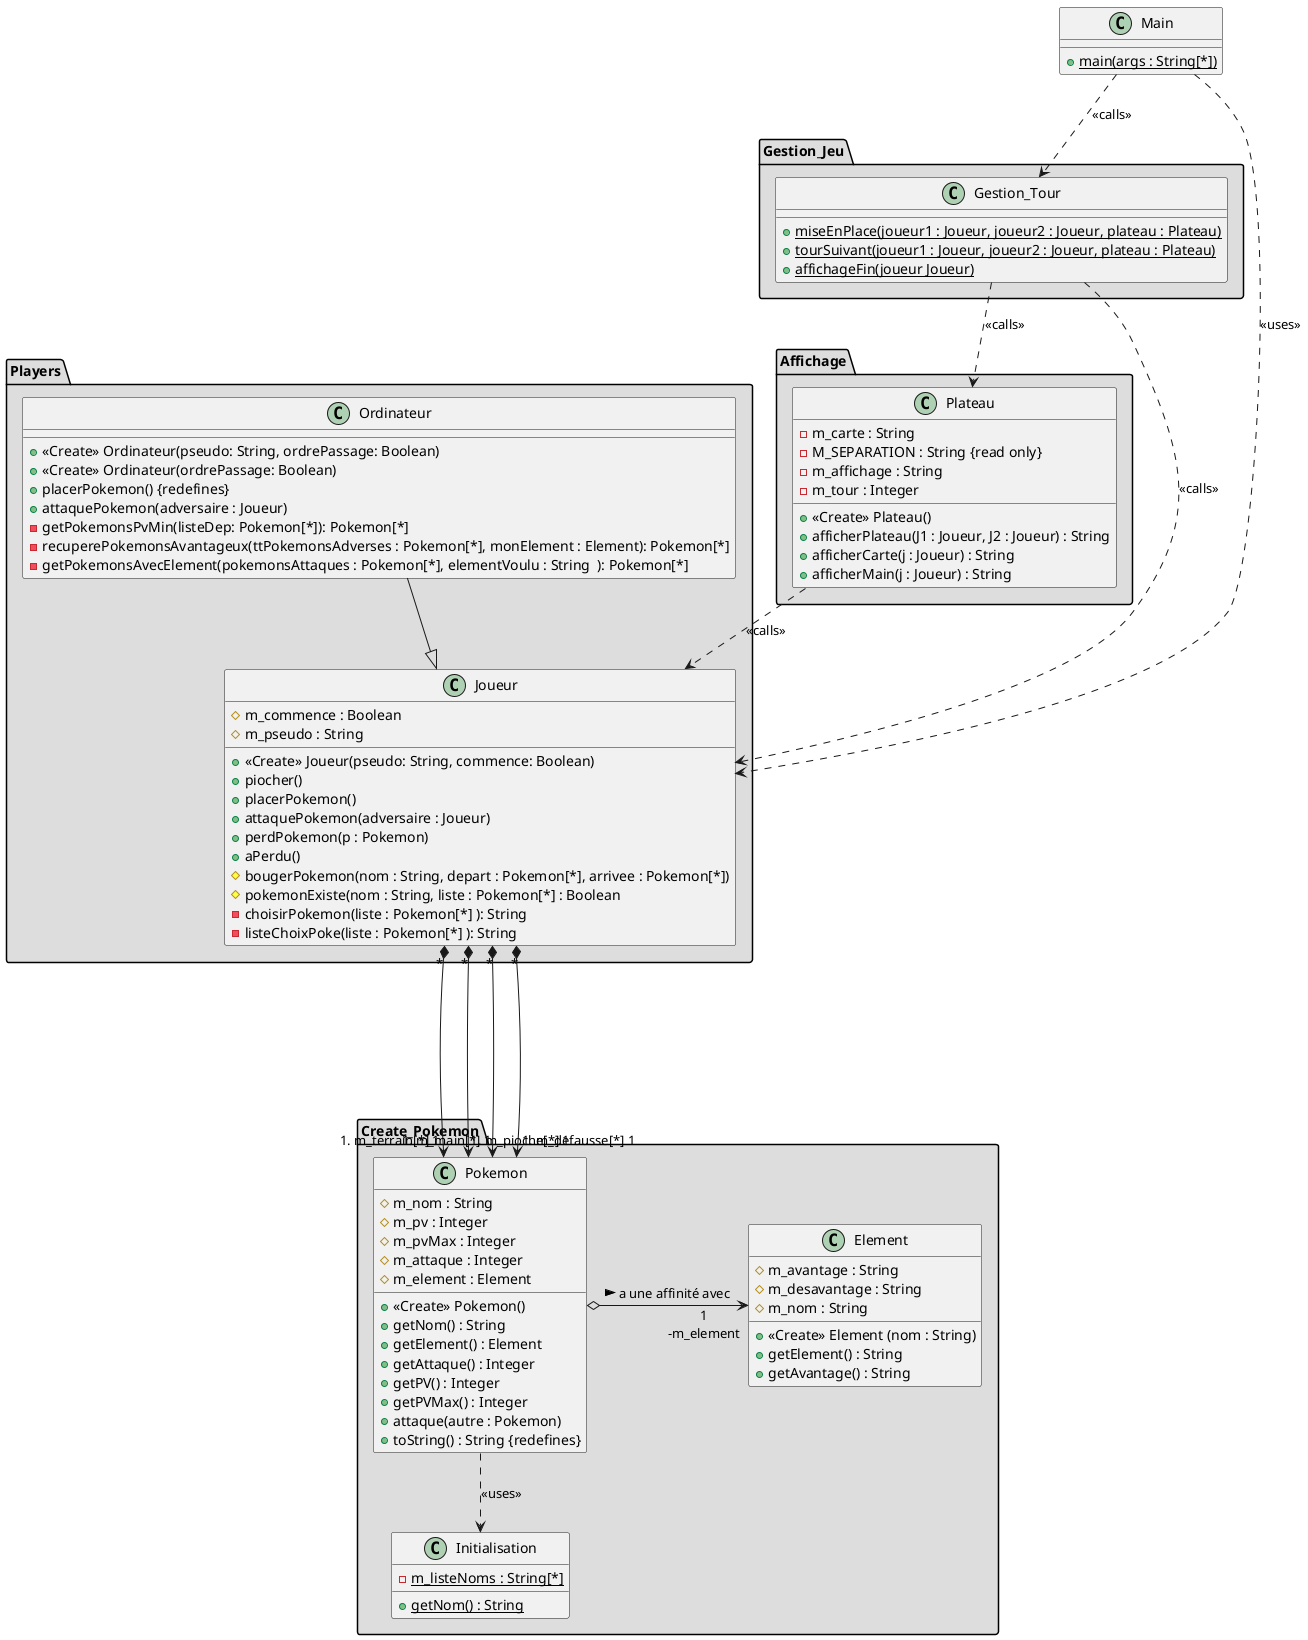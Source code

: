 @startuml

class Main
{
    + {static} main(args : String[*])
}

package "Affichage" #DDDDDD {

class Plateau
{
- m_carte : String
- M_SEPARATION : String {read only}
- m_affichage : String
- m_tour : Integer
+ <<Create>> Plateau()
+ afficherPlateau(J1 : Joueur, J2 : Joueur) : String
+ afficherCarte(j : Joueur) : String
+ afficherMain(j : Joueur) : String
}
}

package "Gestion_Jeu" #DDDDDD {
class Gestion_Tour
{
    + {static} miseEnPlace(joueur1 : Joueur, joueur2 : Joueur, plateau : Plateau)
    + {static} tourSuivant(joueur1 : Joueur, joueur2 : Joueur, plateau : Plateau)
    + {static} affichageFin(joueur Joueur)

}
}

package "Players" #DDDDDD {

class Ordinateur
{
+ <<Create>> Ordinateur(pseudo: String, ordrePassage: Boolean)
+ <<Create>> Ordinateur(ordrePassage: Boolean)
+ placerPokemon() {redefines}
+ attaquePokemon(adversaire : Joueur)
- getPokemonsPvMin(listeDep: Pokemon[*]): Pokemon[*]
- recuperePokemonsAvantageux(ttPokemonsAdverses : Pokemon[*], monElement : Element): Pokemon[*]
- getPokemonsAvecElement(pokemonsAttaques : Pokemon[*], elementVoulu : String  ): Pokemon[*]
}

class Joueur
{
# m_commence : Boolean
# m_pseudo : String
+ <<Create>> Joueur(pseudo: String, commence: Boolean)
+ piocher()
+ placerPokemon()
+ attaquePokemon(adversaire : Joueur)
+ perdPokemon(p : Pokemon)
+ aPerdu()
# bougerPokemon(nom : String, depart : Pokemon[*], arrivee : Pokemon[*])
# pokemonExiste(nom : String, liste : Pokemon[*] : Boolean
- choisirPokemon(liste : Pokemon[*] ): String
- listeChoixPoke(liste : Pokemon[*] ): String
}
}

package "Create_Pokemon" #DDDDDD {

class Pokemon
{
# m_nom : String
# m_pv : Integer
# m_pvMax : Integer
# m_attaque : Integer
# m_element : Element
+ <<Create>> Pokemon()
+ getNom() : String
+ getElement() : Element
+ getAttaque() : Integer
+ getPV() : Integer
+ getPVMax() : Integer
+ attaque(autre : Pokemon)
+ toString() : String {redefines}
}


class Initialisation
{
- {static} m_listeNoms : String[*]
+ {static} getNom() : String
}

class Element
{
# m_avantage : String
# m_desavantage : String
# m_nom : String
+ <<Create>> Element (nom : String)
+ getElement() : String
+ getAvantage() : String
}

}


Joueur "*" *----> "# m_terrain[*] 1" Pokemon
Joueur "*" *----> "# m_pioche[*] 1" Pokemon
Joueur "*" *----> "# m_main[*] 1" Pokemon
Joueur "*" *----> "# m_defausse[*] 1" Pokemon

Pokemon o-> "1\n-m_element" Element : a une affinité avec  >
Ordinateur --|> Joueur
Plateau ..> Joueur : <<calls>>
Main ..> Joueur :<<uses>>
Main ..> Gestion_Tour :<<calls>>
Gestion_Tour ..> Joueur :<<calls>>
Gestion_Tour ..> Plateau :<<calls>>
Pokemon ..> Initialisation : <<uses>>


@enduml